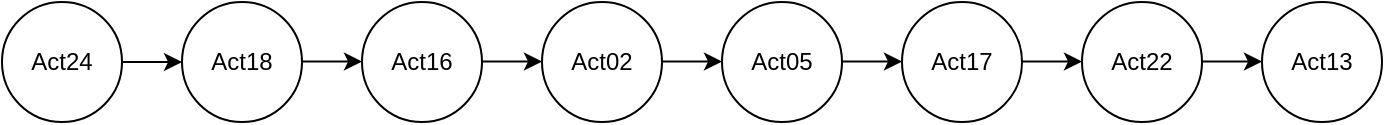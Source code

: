 <mxfile version="26.0.12">
  <diagram name="Página-1" id="kR-7IEOnlHxpoZK6nyRD">
    <mxGraphModel dx="819" dy="441" grid="1" gridSize="10" guides="1" tooltips="1" connect="1" arrows="1" fold="1" page="1" pageScale="1" pageWidth="827" pageHeight="1169" math="0" shadow="0">
      <root>
        <mxCell id="0" />
        <mxCell id="1" parent="0" />
        <mxCell id="2EUBf0vmNjV3moGsrQth-1" value="Act24" style="ellipse;whiteSpace=wrap;html=1;aspect=fixed;" vertex="1" parent="1">
          <mxGeometry x="30" y="150" width="60" height="60" as="geometry" />
        </mxCell>
        <mxCell id="2EUBf0vmNjV3moGsrQth-2" value="Act18" style="ellipse;whiteSpace=wrap;html=1;aspect=fixed;" vertex="1" parent="1">
          <mxGeometry x="120" y="150" width="60" height="60" as="geometry" />
        </mxCell>
        <mxCell id="2EUBf0vmNjV3moGsrQth-3" value="Act16" style="ellipse;whiteSpace=wrap;html=1;aspect=fixed;" vertex="1" parent="1">
          <mxGeometry x="210" y="150" width="60" height="60" as="geometry" />
        </mxCell>
        <mxCell id="2EUBf0vmNjV3moGsrQth-4" value="Act02" style="ellipse;whiteSpace=wrap;html=1;aspect=fixed;" vertex="1" parent="1">
          <mxGeometry x="300" y="150" width="60" height="60" as="geometry" />
        </mxCell>
        <mxCell id="2EUBf0vmNjV3moGsrQth-5" value="Act05" style="ellipse;whiteSpace=wrap;html=1;aspect=fixed;" vertex="1" parent="1">
          <mxGeometry x="390" y="150" width="60" height="60" as="geometry" />
        </mxCell>
        <mxCell id="2EUBf0vmNjV3moGsrQth-6" value="Act17" style="ellipse;whiteSpace=wrap;html=1;aspect=fixed;" vertex="1" parent="1">
          <mxGeometry x="480" y="150" width="60" height="60" as="geometry" />
        </mxCell>
        <mxCell id="2EUBf0vmNjV3moGsrQth-7" value="Act22" style="ellipse;whiteSpace=wrap;html=1;aspect=fixed;" vertex="1" parent="1">
          <mxGeometry x="570" y="150" width="60" height="60" as="geometry" />
        </mxCell>
        <mxCell id="2EUBf0vmNjV3moGsrQth-8" value="Act13" style="ellipse;whiteSpace=wrap;html=1;aspect=fixed;" vertex="1" parent="1">
          <mxGeometry x="660" y="150" width="60" height="60" as="geometry" />
        </mxCell>
        <mxCell id="2EUBf0vmNjV3moGsrQth-10" value="" style="endArrow=classic;html=1;rounded=0;exitX=1;exitY=0.5;exitDx=0;exitDy=0;" edge="1" parent="1" source="2EUBf0vmNjV3moGsrQth-1">
          <mxGeometry width="50" height="50" relative="1" as="geometry">
            <mxPoint x="220" y="220" as="sourcePoint" />
            <mxPoint x="120" y="180" as="targetPoint" />
            <Array as="points">
              <mxPoint x="110" y="180" />
            </Array>
          </mxGeometry>
        </mxCell>
        <mxCell id="2EUBf0vmNjV3moGsrQth-11" value="" style="endArrow=classic;html=1;rounded=0;exitX=1;exitY=0.5;exitDx=0;exitDy=0;" edge="1" parent="1">
          <mxGeometry width="50" height="50" relative="1" as="geometry">
            <mxPoint x="180" y="179.76" as="sourcePoint" />
            <mxPoint x="210" y="179.76" as="targetPoint" />
            <Array as="points">
              <mxPoint x="200" y="179.76" />
            </Array>
          </mxGeometry>
        </mxCell>
        <mxCell id="2EUBf0vmNjV3moGsrQth-12" value="" style="endArrow=classic;html=1;rounded=0;exitX=1;exitY=0.5;exitDx=0;exitDy=0;" edge="1" parent="1">
          <mxGeometry width="50" height="50" relative="1" as="geometry">
            <mxPoint x="270" y="179.76" as="sourcePoint" />
            <mxPoint x="300" y="179.76" as="targetPoint" />
            <Array as="points">
              <mxPoint x="290" y="179.76" />
            </Array>
          </mxGeometry>
        </mxCell>
        <mxCell id="2EUBf0vmNjV3moGsrQth-13" value="" style="endArrow=classic;html=1;rounded=0;exitX=1;exitY=0.5;exitDx=0;exitDy=0;" edge="1" parent="1">
          <mxGeometry width="50" height="50" relative="1" as="geometry">
            <mxPoint x="360" y="179.76" as="sourcePoint" />
            <mxPoint x="390" y="179.76" as="targetPoint" />
            <Array as="points">
              <mxPoint x="380" y="179.76" />
            </Array>
          </mxGeometry>
        </mxCell>
        <mxCell id="2EUBf0vmNjV3moGsrQth-14" value="" style="endArrow=classic;html=1;rounded=0;exitX=1;exitY=0.5;exitDx=0;exitDy=0;" edge="1" parent="1">
          <mxGeometry width="50" height="50" relative="1" as="geometry">
            <mxPoint x="450" y="179.76" as="sourcePoint" />
            <mxPoint x="480" y="179.76" as="targetPoint" />
            <Array as="points">
              <mxPoint x="470" y="179.76" />
            </Array>
          </mxGeometry>
        </mxCell>
        <mxCell id="2EUBf0vmNjV3moGsrQth-15" value="" style="endArrow=classic;html=1;rounded=0;exitX=1;exitY=0.5;exitDx=0;exitDy=0;" edge="1" parent="1">
          <mxGeometry width="50" height="50" relative="1" as="geometry">
            <mxPoint x="540" y="179.76" as="sourcePoint" />
            <mxPoint x="570" y="179.76" as="targetPoint" />
            <Array as="points">
              <mxPoint x="560" y="179.76" />
            </Array>
          </mxGeometry>
        </mxCell>
        <mxCell id="2EUBf0vmNjV3moGsrQth-16" value="" style="endArrow=classic;html=1;rounded=0;exitX=1;exitY=0.5;exitDx=0;exitDy=0;" edge="1" parent="1">
          <mxGeometry width="50" height="50" relative="1" as="geometry">
            <mxPoint x="630" y="179.8" as="sourcePoint" />
            <mxPoint x="660" y="179.8" as="targetPoint" />
            <Array as="points">
              <mxPoint x="650" y="179.8" />
            </Array>
          </mxGeometry>
        </mxCell>
      </root>
    </mxGraphModel>
  </diagram>
</mxfile>
